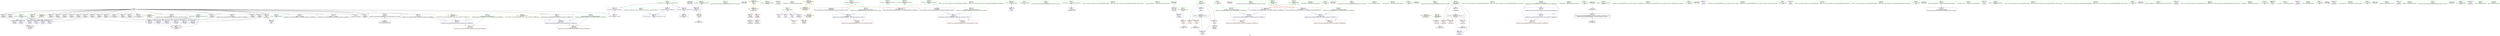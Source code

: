 digraph "SVFG" {
	label="SVFG";

	Node0x562c10eef290 [shape=record,color=grey,label="{NodeID: 0\nNullPtr}"];
	Node0x562c10eef290 -> Node0x562c10f0a560[style=solid];
	Node0x562c10eef290 -> Node0x562c10f0a660[style=solid];
	Node0x562c10eef290 -> Node0x562c10f0a730[style=solid];
	Node0x562c10eef290 -> Node0x562c10f0a800[style=solid];
	Node0x562c10eef290 -> Node0x562c10f0a8d0[style=solid];
	Node0x562c10eef290 -> Node0x562c10f0a9a0[style=solid];
	Node0x562c10eef290 -> Node0x562c10f0aa70[style=solid];
	Node0x562c10eef290 -> Node0x562c10f0ab40[style=solid];
	Node0x562c10eef290 -> Node0x562c10f0ac10[style=solid];
	Node0x562c10eef290 -> Node0x562c10f0ace0[style=solid];
	Node0x562c10eef290 -> Node0x562c10f0adb0[style=solid];
	Node0x562c10eef290 -> Node0x562c10f0ae80[style=solid];
	Node0x562c10eef290 -> Node0x562c10f0af50[style=solid];
	Node0x562c10eef290 -> Node0x562c10f0b020[style=solid];
	Node0x562c10eef290 -> Node0x562c10f0b0f0[style=solid];
	Node0x562c10eef290 -> Node0x562c10f0b1c0[style=solid];
	Node0x562c10eef290 -> Node0x562c10f0b290[style=solid];
	Node0x562c10eef290 -> Node0x562c10f0b360[style=solid];
	Node0x562c10eef290 -> Node0x562c10f0b430[style=solid];
	Node0x562c10eef290 -> Node0x562c10f0b500[style=solid];
	Node0x562c10eef290 -> Node0x562c10f08390[style=solid];
	Node0x562c10eef290 -> Node0x562c10f08460[style=solid];
	Node0x562c10eef290 -> Node0x562c10f08530[style=solid];
	Node0x562c10eef290 -> Node0x562c10f08600[style=solid];
	Node0x562c10eef290 -> Node0x562c10f086d0[style=solid];
	Node0x562c10eef290 -> Node0x562c10f087a0[style=solid];
	Node0x562c10eef290 -> Node0x562c10f08870[style=solid];
	Node0x562c10eef290 -> Node0x562c10f08940[style=solid];
	Node0x562c10eef290 -> Node0x562c10f08a10[style=solid];
	Node0x562c10eef290 -> Node0x562c10f0f540[style=solid];
	Node0x562c10f10b60 [shape=record,color=blue,label="{NodeID: 180\n368\<--364\nargc.addr\<--argc\nmain\n}"];
	Node0x562c10f10b60 -> Node0x562c10f0f270[style=dashed];
	Node0x562c10f08460 [shape=record,color=black,label="{NodeID: 97\n261\<--3\n\<--dummyVal\n_ZStgtIcSt11char_traitsIcESaIcEEbRKNSt7__cxx1112basic_stringIT_T0_T1_EESA_\n}"];
	Node0x562c10f05c20 [shape=record,color=green,label="{NodeID: 14\n101\<--1\n\<--dummyObj\nCan only get source location for instruction, argument, global var or function.}"];
	Node0x562c10f33e20 [shape=record,color=black,label="{NodeID: 360\n394 = PHI()\n}"];
	Node0x562c10f07fa0 [shape=record,color=black,label="{NodeID: 111\n338\<--335\ncall1\<--\n_Z9multitestv\n}"];
	Node0x562c10f069f0 [shape=record,color=green,label="{NodeID: 28\n64\<--65\nref.tmp\<--ref.tmp_field_insensitive\n_Z5solvev\n}"];
	Node0x562c10f0dd90 [shape=record,color=purple,label="{NodeID: 125\n348\<--30\n\<--.str.8\n_Z9multitestv\n}"];
	Node0x562c10f07580 [shape=record,color=green,label="{NodeID: 42\n98\<--99\n_ZNSaIcEC1Ev\<--_ZNSaIcEC1Ev_field_insensitive\n}"];
	Node0x562c10f24ca0 [shape=record,color=yellow,style=double,label="{NodeID: 305\n10V_1 = ENCHI(MR_10V_0)\npts\{110000 \}\nFun[_Z9multitestv]|{<s0>47}}"];
	Node0x562c10f24ca0:s0 -> Node0x562c10f25940[style=dashed,color=red];
	Node0x562c10f0e980 [shape=record,color=red,label="{NodeID: 139\n254\<--248\n\<--__lhs.addr\n_ZStgtIcSt11char_traitsIcESaIcEEbRKNSt7__cxx1112basic_stringIT_T0_T1_EESA_\n}"];
	Node0x562c10f09340 [shape=record,color=green,label="{NodeID: 56\n257\<--258\n_ZNKSt7__cxx1112basic_stringIcSt11char_traitsIcESaIcEE7compareERKS4_\<--_ZNKSt7__cxx1112basic_stringIcSt11char_traitsIcESaIcEE7compareERKS4__field_insensitive\n}"];
	Node0x562c10f0f540 [shape=record,color=blue, style = dotted,label="{NodeID: 153\n410\<--3\nllvm.global_ctors_2\<--dummyVal\nGlob }"];
	Node0x562c10f09ff0 [shape=record,color=green,label="{NodeID: 70\n366\<--367\nretval\<--retval_field_insensitive\nmain\n}"];
	Node0x562c10f09ff0 -> Node0x562c10f10a90[style=solid];
	Node0x562c10f100d0 [shape=record,color=blue,label="{NodeID: 167\n66\<--209\nexn.slot\<--\n_Z5solvev\n}"];
	Node0x562c10f100d0 -> Node0x562c10f0e300[style=dashed];
	Node0x562c10f0ac10 [shape=record,color=black,label="{NodeID: 84\n166\<--3\n\<--dummyVal\n_Z5solvev\n}"];
	Node0x562c10f0ac10 -> Node0x562c10f0fb20[style=solid];
	Node0x562c10f051f0 [shape=record,color=green,label="{NodeID: 1\n7\<--1\n__dso_handle\<--dummyObj\nGlob }"];
	Node0x562c10f10c30 [shape=record,color=blue,label="{NodeID: 181\n370\<--365\n.addr\<--\nmain\n}"];
	Node0x562c10f08530 [shape=record,color=black,label="{NodeID: 98\n262\<--3\n\<--dummyVal\n_ZStgtIcSt11char_traitsIcESaIcEEbRKNSt7__cxx1112basic_stringIT_T0_T1_EESA_\n|{<s0>38}}"];
	Node0x562c10f08530:s0 -> Node0x562c10f34bc0[style=solid,color=red];
	Node0x562c10f05d20 [shape=record,color=green,label="{NodeID: 15\n120\<--1\n\<--dummyObj\nCan only get source location for instruction, argument, global var or function.}"];
	Node0x562c10f33f20 [shape=record,color=black,label="{NodeID: 361\n268 = PHI(82, 84, 86, 88, )\n0th arg _ZStplIcSt11char_traitsIcESaIcEENSt7__cxx1112basic_stringIT_T0_T1_EERKS8_SA_ }"];
	Node0x562c10f08070 [shape=record,color=purple,label="{NodeID: 112\n43\<--4\n\<--_ZStL8__ioinit\n__cxx_global_var_init\n}"];
	Node0x562c10f06ac0 [shape=record,color=green,label="{NodeID: 29\n66\<--67\nexn.slot\<--exn.slot_field_insensitive\n_Z5solvev\n}"];
	Node0x562c10f06ac0 -> Node0x562c10f0e300[style=solid];
	Node0x562c10f06ac0 -> Node0x562c10f0f7e0[style=solid];
	Node0x562c10f06ac0 -> Node0x562c10f0f980[style=solid];
	Node0x562c10f06ac0 -> Node0x562c10f0fb20[style=solid];
	Node0x562c10f06ac0 -> Node0x562c10f0fcc0[style=solid];
	Node0x562c10f06ac0 -> Node0x562c10f0fe60[style=solid];
	Node0x562c10f06ac0 -> Node0x562c10f100d0[style=solid];
	Node0x562c10f0de60 [shape=record,color=purple,label="{NodeID: 126\n408\<--32\nllvm.global_ctors_0\<--llvm.global_ctors\nGlob }"];
	Node0x562c10f0de60 -> Node0x562c10f0f340[style=solid];
	Node0x562c10f07680 [shape=record,color=green,label="{NodeID: 43\n102\<--103\n_ZNSt7__cxx1112basic_stringIcSt11char_traitsIcESaIcEEC1EmcRKS3_\<--_ZNSt7__cxx1112basic_stringIcSt11char_traitsIcESaIcEEC1EmcRKS3__field_insensitive\n}"];
	Node0x562c10f24d80 [shape=record,color=yellow,style=double,label="{NodeID: 306\n2V_1 = ENCHI(MR_2V_0)\npts\{67 \}\nFun[_Z5solvev]}"];
	Node0x562c10f24d80 -> Node0x562c10f0f7e0[style=dashed];
	Node0x562c10f24d80 -> Node0x562c10f0f980[style=dashed];
	Node0x562c10f24d80 -> Node0x562c10f0fb20[style=dashed];
	Node0x562c10f24d80 -> Node0x562c10f0fcc0[style=dashed];
	Node0x562c10f24d80 -> Node0x562c10f0fe60[style=dashed];
	Node0x562c10f24d80 -> Node0x562c10f100d0[style=dashed];
	Node0x562c10f0ea50 [shape=record,color=red,label="{NodeID: 140\n255\<--250\n\<--__rhs.addr\n_ZStgtIcSt11char_traitsIcESaIcEEbRKNSt7__cxx1112basic_stringIT_T0_T1_EESA_\n}"];
	Node0x562c10f09440 [shape=record,color=green,label="{NodeID: 57\n264\<--265\n__clang_call_terminate\<--__clang_call_terminate_field_insensitive\n}"];
	Node0x562c10f26260 [shape=record,color=yellow,style=double,label="{NodeID: 320\n10V_1 = ENCHI(MR_10V_0)\npts\{110000 \}\nFun[main]|{<s0>48|<s1>49}}"];
	Node0x562c10f26260:s0 -> Node0x562c10f24ca0[style=dashed,color=red];
	Node0x562c10f26260:s1 -> Node0x562c10f25940[style=dashed,color=red];
	Node0x562c10f0f640 [shape=record,color=blue,label="{NodeID: 154\n70\<--111\nlen\<--conv\n_Z5solvev\n}"];
	Node0x562c10f0f640 -> Node0x562c10f0e4a0[style=dashed];
	Node0x562c10f0a0c0 [shape=record,color=green,label="{NodeID: 71\n368\<--369\nargc.addr\<--argc.addr_field_insensitive\nmain\n}"];
	Node0x562c10f0a0c0 -> Node0x562c10f0f270[style=solid];
	Node0x562c10f0a0c0 -> Node0x562c10f10b60[style=solid];
	Node0x562c10f101a0 [shape=record,color=blue,label="{NodeID: 168\n68\<--211\nehselector.slot\<--\n_Z5solvev\n}"];
	Node0x562c10f101a0 -> Node0x562c10f0e3d0[style=dashed];
	Node0x562c10f0ace0 [shape=record,color=black,label="{NodeID: 85\n168\<--3\n\<--dummyVal\n_Z5solvev\n}"];
	Node0x562c10f0ace0 -> Node0x562c10f0fbf0[style=solid];
	Node0x562c10f04c10 [shape=record,color=green,label="{NodeID: 2\n12\<--1\n.str\<--dummyObj\nGlob }"];
	Node0x562c10f313d0 [shape=record,color=black,label="{NodeID: 348\n92 = PHI()\n}"];
	Node0x562c10f08600 [shape=record,color=black,label="{NodeID: 99\n297\<--3\n\<--dummyVal\n_ZStplIcSt11char_traitsIcESaIcEENSt7__cxx1112basic_stringIT_T0_T1_EERKS8_SA_\n}"];
	Node0x562c10f05e20 [shape=record,color=green,label="{NodeID: 16\n193\<--1\n\<--dummyObj\nCan only get source location for instruction, argument, global var or function.}"];
	Node0x562c10f34530 [shape=record,color=black,label="{NodeID: 362\n269 = PHI(72, 78, 72, 78, )\n1st arg _ZStplIcSt11char_traitsIcESaIcEENSt7__cxx1112basic_stringIT_T0_T1_EERKS8_SA_ }"];
	Node0x562c10f34530 -> Node0x562c10f10410[style=solid];
	Node0x562c10f08140 [shape=record,color=purple,label="{NodeID: 113\n91\<--8\n\<--str\n_Z5solvev\n}"];
	Node0x562c10f06b90 [shape=record,color=green,label="{NodeID: 30\n68\<--69\nehselector.slot\<--ehselector.slot_field_insensitive\n_Z5solvev\n}"];
	Node0x562c10f06b90 -> Node0x562c10f0e3d0[style=solid];
	Node0x562c10f06b90 -> Node0x562c10f0f8b0[style=solid];
	Node0x562c10f06b90 -> Node0x562c10f0fa50[style=solid];
	Node0x562c10f06b90 -> Node0x562c10f0fbf0[style=solid];
	Node0x562c10f06b90 -> Node0x562c10f0fd90[style=solid];
	Node0x562c10f06b90 -> Node0x562c10f0ff30[style=solid];
	Node0x562c10f06b90 -> Node0x562c10f101a0[style=solid];
	Node0x562c10f0df60 [shape=record,color=purple,label="{NodeID: 127\n409\<--32\nllvm.global_ctors_1\<--llvm.global_ctors\nGlob }"];
	Node0x562c10f0df60 -> Node0x562c10f0f440[style=solid];
	Node0x562c10f07780 [shape=record,color=green,label="{NodeID: 44\n105\<--106\n_ZNSaIcED1Ev\<--_ZNSaIcED1Ev_field_insensitive\n}"];
	Node0x562c10f24e90 [shape=record,color=yellow,style=double,label="{NodeID: 307\n4V_1 = ENCHI(MR_4V_0)\npts\{69 \}\nFun[_Z5solvev]}"];
	Node0x562c10f24e90 -> Node0x562c10f0f8b0[style=dashed];
	Node0x562c10f24e90 -> Node0x562c10f0fa50[style=dashed];
	Node0x562c10f24e90 -> Node0x562c10f0fbf0[style=dashed];
	Node0x562c10f24e90 -> Node0x562c10f0fd90[style=dashed];
	Node0x562c10f24e90 -> Node0x562c10f0ff30[style=dashed];
	Node0x562c10f24e90 -> Node0x562c10f101a0[style=dashed];
	Node0x562c10f0eb20 [shape=record,color=red,label="{NodeID: 141\n285\<--271\n\<--__lhs.addr\n_ZStplIcSt11char_traitsIcESaIcEENSt7__cxx1112basic_stringIT_T0_T1_EERKS8_SA_\n}"];
	Node0x562c10f09540 [shape=record,color=green,label="{NodeID: 58\n271\<--272\n__lhs.addr\<--__lhs.addr_field_insensitive\n_ZStplIcSt11char_traitsIcESaIcEENSt7__cxx1112basic_stringIT_T0_T1_EERKS8_SA_\n}"];
	Node0x562c10f09540 -> Node0x562c10f0eb20[style=solid];
	Node0x562c10f09540 -> Node0x562c10f10410[style=solid];
	Node0x562c10f0f710 [shape=record,color=blue,label="{NodeID: 155\n76\<--120\ni\<--\n_Z5solvev\n}"];
	Node0x562c10f0f710 -> Node0x562c10f230c0[style=dashed];
	Node0x562c10f0a190 [shape=record,color=green,label="{NodeID: 72\n370\<--371\n.addr\<--.addr_field_insensitive\nmain\n}"];
	Node0x562c10f0a190 -> Node0x562c10f10c30[style=solid];
	Node0x562c10f10270 [shape=record,color=blue,label="{NodeID: 169\n248\<--246\n__lhs.addr\<--__lhs\n_ZStgtIcSt11char_traitsIcESaIcEEbRKNSt7__cxx1112basic_stringIT_T0_T1_EESA_\n}"];
	Node0x562c10f10270 -> Node0x562c10f0e980[style=dashed];
	Node0x562c10f0adb0 [shape=record,color=black,label="{NodeID: 86\n172\<--3\n\<--dummyVal\n_Z5solvev\n}"];
	Node0x562c10f04ca0 [shape=record,color=green,label="{NodeID: 3\n14\<--1\n.str.1\<--dummyObj\nGlob }"];
	Node0x562c10f314a0 [shape=record,color=black,label="{NodeID: 349\n202 = PHI()\n}"];
	Node0x562c10f086d0 [shape=record,color=black,label="{NodeID: 100\n298\<--3\n\<--dummyVal\n_ZStplIcSt11char_traitsIcESaIcEENSt7__cxx1112basic_stringIT_T0_T1_EERKS8_SA_\n}"];
	Node0x562c10f086d0 -> Node0x562c10f10750[style=solid];
	Node0x562c10f05f20 [shape=record,color=green,label="{NodeID: 17\n284\<--1\n\<--dummyObj\nCan only get source location for instruction, argument, global var or function.}"];
	Node0x562c10f34700 [shape=record,color=black,label="{NodeID: 363\n270 = PHI(78, 72, 78, 72, )\n2nd arg _ZStplIcSt11char_traitsIcESaIcEENSt7__cxx1112basic_stringIT_T0_T1_EERKS8_SA_ }"];
	Node0x562c10f34700 -> Node0x562c10f104e0[style=solid];
	Node0x562c10f08210 [shape=record,color=purple,label="{NodeID: 114\n95\<--8\n\<--str\n_Z5solvev\n}"];
	Node0x562c10f08210 -> Node0x562c10f0e7e0[style=solid];
	Node0x562c10f06c60 [shape=record,color=green,label="{NodeID: 31\n70\<--71\nlen\<--len_field_insensitive\n_Z5solvev\n}"];
	Node0x562c10f06c60 -> Node0x562c10f0e4a0[style=solid];
	Node0x562c10f06c60 -> Node0x562c10f0f640[style=solid];
	Node0x562c10f0e060 [shape=record,color=purple,label="{NodeID: 128\n410\<--32\nllvm.global_ctors_2\<--llvm.global_ctors\nGlob }"];
	Node0x562c10f0e060 -> Node0x562c10f0f540[style=solid];
	Node0x562c10f07880 [shape=record,color=green,label="{NodeID: 45\n109\<--110\nstrlen\<--strlen_field_insensitive\n}"];
	Node0x562c10f0ebf0 [shape=record,color=red,label="{NodeID: 142\n289\<--273\n\<--__rhs.addr\n_ZStplIcSt11char_traitsIcESaIcEENSt7__cxx1112basic_stringIT_T0_T1_EERKS8_SA_\n}"];
	Node0x562c10f09610 [shape=record,color=green,label="{NodeID: 59\n273\<--274\n__rhs.addr\<--__rhs.addr_field_insensitive\n_ZStplIcSt11char_traitsIcESaIcEENSt7__cxx1112basic_stringIT_T0_T1_EERKS8_SA_\n}"];
	Node0x562c10f09610 -> Node0x562c10f0ebf0[style=solid];
	Node0x562c10f09610 -> Node0x562c10f104e0[style=solid];
	Node0x562c10f0f7e0 [shape=record,color=blue,label="{NodeID: 156\n66\<--152\nexn.slot\<--\n_Z5solvev\n}"];
	Node0x562c10f0f7e0 -> Node0x562c10f0e300[style=dashed];
	Node0x562c10f0a260 [shape=record,color=green,label="{NodeID: 73\n395\<--396\n__cxa_begin_catch\<--__cxa_begin_catch_field_insensitive\n}"];
	Node0x562c10f10340 [shape=record,color=blue,label="{NodeID: 170\n250\<--247\n__rhs.addr\<--__rhs\n_ZStgtIcSt11char_traitsIcESaIcEEbRKNSt7__cxx1112basic_stringIT_T0_T1_EESA_\n}"];
	Node0x562c10f10340 -> Node0x562c10f0ea50[style=dashed];
	Node0x562c10f0ae80 [shape=record,color=black,label="{NodeID: 87\n173\<--3\n\<--dummyVal\n_Z5solvev\n}"];
	Node0x562c10f0ae80 -> Node0x562c10f0fcc0[style=solid];
	Node0x562c10f04d30 [shape=record,color=green,label="{NodeID: 4\n16\<--1\n.str.2\<--dummyObj\nGlob }"];
	Node0x562c10f33420 [shape=record,color=black,label="{NodeID: 350\n44 = PHI()\n}"];
	Node0x562c10f087a0 [shape=record,color=black,label="{NodeID: 101\n300\<--3\n\<--dummyVal\n_ZStplIcSt11char_traitsIcESaIcEENSt7__cxx1112basic_stringIT_T0_T1_EERKS8_SA_\n}"];
	Node0x562c10f087a0 -> Node0x562c10f10820[style=solid];
	Node0x562c10f06020 [shape=record,color=green,label="{NodeID: 18\n294\<--1\n\<--dummyObj\nCan only get source location for instruction, argument, global var or function.}"];
	Node0x562c10f348d0 [shape=record,color=black,label="{NodeID: 364\n364 = PHI()\n0th arg main }"];
	Node0x562c10f348d0 -> Node0x562c10f10b60[style=solid];
	Node0x562c10f0d5f0 [shape=record,color=purple,label="{NodeID: 115\n107\<--8\n\<--str\n_Z5solvev\n}"];
	Node0x562c10f06d30 [shape=record,color=green,label="{NodeID: 32\n72\<--73\nans\<--ans_field_insensitive\n_Z5solvev\n|{<s0>14|<s1>15|<s2>19|<s3>26}}"];
	Node0x562c10f06d30:s0 -> Node0x562c10f34530[style=solid,color=red];
	Node0x562c10f06d30:s1 -> Node0x562c10f34700[style=solid,color=red];
	Node0x562c10f06d30:s2 -> Node0x562c10f34530[style=solid,color=red];
	Node0x562c10f06d30:s3 -> Node0x562c10f34700[style=solid,color=red];
	Node0x562c10f21cc0 [shape=record,color=black,label="{NodeID: 295\nMR_30V_3 = PHI(MR_30V_4, MR_30V_2, )\npts\{328 \}\n}"];
	Node0x562c10f21cc0 -> Node0x562c10f0f000[style=dashed];
	Node0x562c10f21cc0 -> Node0x562c10f0f0d0[style=dashed];
	Node0x562c10f21cc0 -> Node0x562c10f0f1a0[style=dashed];
	Node0x562c10f21cc0 -> Node0x562c10f109c0[style=dashed];
	Node0x562c10f0e160 [shape=record,color=red,label="{NodeID: 129\n329\<--22\n\<--stdin\n_Z9multitestv\n}"];
	Node0x562c10f0e160 -> Node0x562c10f07ed0[style=solid];
	Node0x562c10f07980 [shape=record,color=green,label="{NodeID: 46\n116\<--117\n_ZNSt7__cxx1112basic_stringIcSt11char_traitsIcESaIcEEC1EPKcRKS3_\<--_ZNSt7__cxx1112basic_stringIcSt11char_traitsIcESaIcEEC1EPKcRKS3__field_insensitive\n}"];
	Node0x562c10f0ecc0 [shape=record,color=red,label="{NodeID: 143\n295\<--275\nnrvo.val\<--nrvo\n_ZStplIcSt11char_traitsIcESaIcEENSt7__cxx1112basic_stringIT_T0_T1_EERKS8_SA_\n}"];
	Node0x562c10f096e0 [shape=record,color=green,label="{NodeID: 60\n275\<--276\nnrvo\<--nrvo_field_insensitive\n_ZStplIcSt11char_traitsIcESaIcEENSt7__cxx1112basic_stringIT_T0_T1_EERKS8_SA_\n}"];
	Node0x562c10f096e0 -> Node0x562c10f0ecc0[style=solid];
	Node0x562c10f096e0 -> Node0x562c10f105b0[style=solid];
	Node0x562c10f096e0 -> Node0x562c10f10680[style=solid];
	Node0x562c10f0f8b0 [shape=record,color=blue,label="{NodeID: 157\n68\<--154\nehselector.slot\<--\n_Z5solvev\n}"];
	Node0x562c10f0f8b0 -> Node0x562c10f0e3d0[style=dashed];
	Node0x562c10f0a360 [shape=record,color=green,label="{NodeID: 74\n398\<--399\n_ZSt9terminatev\<--_ZSt9terminatev_field_insensitive\n}"];
	Node0x562c10f10410 [shape=record,color=blue,label="{NodeID: 171\n271\<--269\n__lhs.addr\<--__lhs\n_ZStplIcSt11char_traitsIcESaIcEENSt7__cxx1112basic_stringIT_T0_T1_EERKS8_SA_\n}"];
	Node0x562c10f10410 -> Node0x562c10f0eb20[style=dashed];
	Node0x562c10f0af50 [shape=record,color=black,label="{NodeID: 88\n175\<--3\n\<--dummyVal\n_Z5solvev\n}"];
	Node0x562c10f0af50 -> Node0x562c10f0fd90[style=solid];
	Node0x562c10f04dc0 [shape=record,color=green,label="{NodeID: 5\n18\<--1\n.str.3\<--dummyObj\nGlob }"];
	Node0x562c10f33520 [shape=record,color=black,label="{NodeID: 351\n137 = PHI(245, )\n}"];
	Node0x562c10f08870 [shape=record,color=black,label="{NodeID: 102\n309\<--3\nlpad.val\<--dummyVal\n_ZStplIcSt11char_traitsIcESaIcEENSt7__cxx1112basic_stringIT_T0_T1_EERKS8_SA_\n}"];
	Node0x562c10f06120 [shape=record,color=green,label="{NodeID: 19\n4\<--6\n_ZStL8__ioinit\<--_ZStL8__ioinit_field_insensitive\nGlob }"];
	Node0x562c10f06120 -> Node0x562c10f08070[style=solid];
	Node0x562c10f349a0 [shape=record,color=black,label="{NodeID: 365\n246 = PHI(82, )\n0th arg _ZStgtIcSt11char_traitsIcESaIcEEbRKNSt7__cxx1112basic_stringIT_T0_T1_EESA_ }"];
	Node0x562c10f349a0 -> Node0x562c10f10270[style=solid];
	Node0x562c10f0d680 [shape=record,color=purple,label="{NodeID: 116\n128\<--8\narrayidx\<--str\n_Z5solvev\n}"];
	Node0x562c10f0d680 -> Node0x562c10f0e8b0[style=solid];
	Node0x562c10f06e00 [shape=record,color=green,label="{NodeID: 33\n74\<--75\nref.tmp2\<--ref.tmp2_field_insensitive\n_Z5solvev\n}"];
	Node0x562c10f0e230 [shape=record,color=red,label="{NodeID: 130\n335\<--27\n\<--stdout\n_Z9multitestv\n}"];
	Node0x562c10f0e230 -> Node0x562c10f07fa0[style=solid];
	Node0x562c10f07a80 [shape=record,color=green,label="{NodeID: 47\n134\<--135\n_ZStplIcSt11char_traitsIcESaIcEENSt7__cxx1112basic_stringIT_T0_T1_EERKS8_SA_\<--_ZStplIcSt11char_traitsIcESaIcEENSt7__cxx1112basic_stringIT_T0_T1_EERKS8_SA__field_insensitive\n}"];
	Node0x562c10f25940 [shape=record,color=yellow,style=double,label="{NodeID: 310\n10V_1 = ENCHI(MR_10V_0)\npts\{110000 \}\nFun[_Z5solvev]}"];
	Node0x562c10f25940 -> Node0x562c10f0e7e0[style=dashed];
	Node0x562c10f25940 -> Node0x562c10f0e8b0[style=dashed];
	Node0x562c10f0ed90 [shape=record,color=red,label="{NodeID: 144\n307\<--277\nexn\<--exn.slot\n_ZStplIcSt11char_traitsIcESaIcEENSt7__cxx1112basic_stringIT_T0_T1_EERKS8_SA_\n}"];
	Node0x562c10f097b0 [shape=record,color=green,label="{NodeID: 61\n277\<--278\nexn.slot\<--exn.slot_field_insensitive\n_ZStplIcSt11char_traitsIcESaIcEENSt7__cxx1112basic_stringIT_T0_T1_EERKS8_SA_\n}"];
	Node0x562c10f097b0 -> Node0x562c10f0ed90[style=solid];
	Node0x562c10f097b0 -> Node0x562c10f10750[style=solid];
	Node0x562c10f0f980 [shape=record,color=blue,label="{NodeID: 158\n66\<--159\nexn.slot\<--\n_Z5solvev\n}"];
	Node0x562c10f0f980 -> Node0x562c10f0e300[style=dashed];
	Node0x562c10f0a460 [shape=record,color=green,label="{NodeID: 75\n34\<--404\n_GLOBAL__sub_I_Merkurev_0_0.cpp\<--_GLOBAL__sub_I_Merkurev_0_0.cpp_field_insensitive\n}"];
	Node0x562c10f0a460 -> Node0x562c10f0f440[style=solid];
	Node0x562c10f104e0 [shape=record,color=blue,label="{NodeID: 172\n273\<--270\n__rhs.addr\<--__rhs\n_ZStplIcSt11char_traitsIcESaIcEENSt7__cxx1112basic_stringIT_T0_T1_EERKS8_SA_\n}"];
	Node0x562c10f104e0 -> Node0x562c10f0ebf0[style=dashed];
	Node0x562c10f0b020 [shape=record,color=black,label="{NodeID: 89\n178\<--3\n\<--dummyVal\n_Z5solvev\n}"];
	Node0x562c10f05700 [shape=record,color=green,label="{NodeID: 6\n20\<--1\n.str.4\<--dummyObj\nGlob }"];
	Node0x562c10f33680 [shape=record,color=black,label="{NodeID: 352\n146 = PHI()\n}"];
	Node0x562c10f08940 [shape=record,color=black,label="{NodeID: 103\n310\<--3\nlpad.val1\<--dummyVal\n_ZStplIcSt11char_traitsIcESaIcEENSt7__cxx1112basic_stringIT_T0_T1_EERKS8_SA_\n}"];
	Node0x562c10f06220 [shape=record,color=green,label="{NodeID: 20\n8\<--11\nstr\<--str_field_insensitive\nGlob }"];
	Node0x562c10f06220 -> Node0x562c10f08140[style=solid];
	Node0x562c10f06220 -> Node0x562c10f08210[style=solid];
	Node0x562c10f06220 -> Node0x562c10f0d5f0[style=solid];
	Node0x562c10f06220 -> Node0x562c10f0d680[style=solid];
	Node0x562c10f34ab0 [shape=record,color=black,label="{NodeID: 366\n247 = PHI(84, )\n1st arg _ZStgtIcSt11char_traitsIcESaIcEEbRKNSt7__cxx1112basic_stringIT_T0_T1_EESA_ }"];
	Node0x562c10f34ab0 -> Node0x562c10f10340[style=solid];
	Node0x562c10f172a0 [shape=record,color=grey,label="{NodeID: 283\n353 = Binary(352, 193, )\n}"];
	Node0x562c10f172a0 -> Node0x562c10f109c0[style=solid];
	Node0x562c10f0d710 [shape=record,color=purple,label="{NodeID: 117\n90\<--12\n\<--.str\n_Z5solvev\n}"];
	Node0x562c10f06ed0 [shape=record,color=green,label="{NodeID: 34\n76\<--77\ni\<--i_field_insensitive\n_Z5solvev\n}"];
	Node0x562c10f06ed0 -> Node0x562c10f0e570[style=solid];
	Node0x562c10f06ed0 -> Node0x562c10f0e640[style=solid];
	Node0x562c10f06ed0 -> Node0x562c10f0e710[style=solid];
	Node0x562c10f06ed0 -> Node0x562c10f0f710[style=solid];
	Node0x562c10f06ed0 -> Node0x562c10f10000[style=solid];
	Node0x562c10f0e300 [shape=record,color=red,label="{NodeID: 131\n218\<--66\nexn\<--exn.slot\n_Z5solvev\n}"];
	Node0x562c10f08ba0 [shape=record,color=green,label="{NodeID: 48\n138\<--139\n_ZStgtIcSt11char_traitsIcESaIcEEbRKNSt7__cxx1112basic_stringIT_T0_T1_EESA_\<--_ZStgtIcSt11char_traitsIcESaIcEEbRKNSt7__cxx1112basic_stringIT_T0_T1_EESA__field_insensitive\n}"];
	Node0x562c10f0ee60 [shape=record,color=red,label="{NodeID: 145\n308\<--279\nsel\<--ehselector.slot\n_ZStplIcSt11char_traitsIcESaIcEENSt7__cxx1112basic_stringIT_T0_T1_EERKS8_SA_\n}"];
	Node0x562c10f09880 [shape=record,color=green,label="{NodeID: 62\n279\<--280\nehselector.slot\<--ehselector.slot_field_insensitive\n_ZStplIcSt11char_traitsIcESaIcEENSt7__cxx1112basic_stringIT_T0_T1_EERKS8_SA_\n}"];
	Node0x562c10f09880 -> Node0x562c10f0ee60[style=solid];
	Node0x562c10f09880 -> Node0x562c10f10820[style=solid];
	Node0x562c10f0fa50 [shape=record,color=blue,label="{NodeID: 159\n68\<--161\nehselector.slot\<--\n_Z5solvev\n}"];
	Node0x562c10f0fa50 -> Node0x562c10f0e3d0[style=dashed];
	Node0x562c10f0a560 [shape=record,color=black,label="{NodeID: 76\n2\<--3\ndummyVal\<--dummyVal\n}"];
	Node0x562c10f105b0 [shape=record,color=blue,label="{NodeID: 173\n275\<--284\nnrvo\<--\n_ZStplIcSt11char_traitsIcESaIcEENSt7__cxx1112basic_stringIT_T0_T1_EERKS8_SA_\n}"];
	Node0x562c10f105b0 -> Node0x562c10f10680[style=dashed];
	Node0x562c10f0b0f0 [shape=record,color=black,label="{NodeID: 90\n179\<--3\n\<--dummyVal\n_Z5solvev\n}"];
	Node0x562c10f0b0f0 -> Node0x562c10f0fe60[style=solid];
	Node0x562c10f05790 [shape=record,color=green,label="{NodeID: 7\n22\<--1\nstdin\<--dummyObj\nGlob }"];
	Node0x562c10f33750 [shape=record,color=black,label="{NodeID: 353\n108 = PHI()\n}"];
	Node0x562c10f33750 -> Node0x562c10f07b90[style=solid];
	Node0x562c10f08a10 [shape=record,color=black,label="{NodeID: 104\n365\<--3\n\<--dummyVal\nmain\n1st arg main }"];
	Node0x562c10f08a10 -> Node0x562c10f10c30[style=solid];
	Node0x562c10f06320 [shape=record,color=green,label="{NodeID: 21\n32\<--36\nllvm.global_ctors\<--llvm.global_ctors_field_insensitive\nGlob }"];
	Node0x562c10f06320 -> Node0x562c10f0de60[style=solid];
	Node0x562c10f06320 -> Node0x562c10f0df60[style=solid];
	Node0x562c10f06320 -> Node0x562c10f0e060[style=solid];
	Node0x562c10f34bc0 [shape=record,color=black,label="{NodeID: 367\n393 = PHI(262, )\n0th arg __clang_call_terminate }"];
	Node0x562c10f17420 [shape=record,color=grey,label="{NodeID: 284\n192 = Binary(191, 193, )\n}"];
	Node0x562c10f17420 -> Node0x562c10f10000[style=solid];
	Node0x562c10f0d7e0 [shape=record,color=purple,label="{NodeID: 118\n114\<--14\n\<--.str.1\n_Z5solvev\n}"];
	Node0x562c10f06fa0 [shape=record,color=green,label="{NodeID: 35\n78\<--79\nx\<--x_field_insensitive\n_Z5solvev\n|{<s0>14|<s1>15|<s2>19|<s3>26}}"];
	Node0x562c10f06fa0:s0 -> Node0x562c10f34700[style=solid,color=red];
	Node0x562c10f06fa0:s1 -> Node0x562c10f34530[style=solid,color=red];
	Node0x562c10f06fa0:s2 -> Node0x562c10f34700[style=solid,color=red];
	Node0x562c10f06fa0:s3 -> Node0x562c10f34530[style=solid,color=red];
	Node0x562c10f0e3d0 [shape=record,color=red,label="{NodeID: 132\n219\<--68\nsel\<--ehselector.slot\n_Z5solvev\n}"];
	Node0x562c10f08ca0 [shape=record,color=green,label="{NodeID: 49\n141\<--142\n_ZNSt7__cxx1112basic_stringIcSt11char_traitsIcESaIcEED1Ev\<--_ZNSt7__cxx1112basic_stringIcSt11char_traitsIcESaIcEED1Ev_field_insensitive\n}"];
	Node0x562c10f0ef30 [shape=record,color=red,label="{NodeID: 146\n344\<--325\n\<--n\n_Z9multitestv\n}"];
	Node0x562c10f0ef30 -> Node0x562c10f17720[style=solid];
	Node0x562c10f09950 [shape=record,color=green,label="{NodeID: 63\n287\<--288\n_ZNSt7__cxx1112basic_stringIcSt11char_traitsIcESaIcEEC1ERKS4_\<--_ZNSt7__cxx1112basic_stringIcSt11char_traitsIcESaIcEEC1ERKS4__field_insensitive\n}"];
	Node0x562c10f0fb20 [shape=record,color=blue,label="{NodeID: 160\n66\<--166\nexn.slot\<--\n_Z5solvev\n}"];
	Node0x562c10f0fb20 -> Node0x562c10f0e300[style=dashed];
	Node0x562c10f0a660 [shape=record,color=black,label="{NodeID: 77\n151\<--3\n\<--dummyVal\n_Z5solvev\n}"];
	Node0x562c10f10680 [shape=record,color=blue,label="{NodeID: 174\n275\<--294\nnrvo\<--\n_ZStplIcSt11char_traitsIcESaIcEENSt7__cxx1112basic_stringIT_T0_T1_EERKS8_SA_\n}"];
	Node0x562c10f10680 -> Node0x562c10f0ecc0[style=dashed];
	Node0x562c10f0b1c0 [shape=record,color=black,label="{NodeID: 91\n181\<--3\n\<--dummyVal\n_Z5solvev\n}"];
	Node0x562c10f0b1c0 -> Node0x562c10f0ff30[style=solid];
	Node0x562c10f05820 [shape=record,color=green,label="{NodeID: 8\n23\<--1\n.str.5\<--dummyObj\nGlob }"];
	Node0x562c10f33880 [shape=record,color=black,label="{NodeID: 354\n186 = PHI()\n}"];
	Node0x562c10f08ae0 [shape=record,color=black,label="{NodeID: 105\n45\<--46\n\<--_ZNSt8ios_base4InitD1Ev\nCan only get source location for instruction, argument, global var or function.}"];
	Node0x562c10f06420 [shape=record,color=green,label="{NodeID: 22\n37\<--38\n__cxx_global_var_init\<--__cxx_global_var_init_field_insensitive\n}"];
	Node0x562c10f175a0 [shape=record,color=grey,label="{NodeID: 285\n376 = cmp(375, 193, )\n}"];
	Node0x562c10f0d8b0 [shape=record,color=purple,label="{NodeID: 119\n201\<--16\n\<--.str.2\n_Z5solvev\n}"];
	Node0x562c10f07070 [shape=record,color=green,label="{NodeID: 36\n80\<--81\nref.tmp5\<--ref.tmp5_field_insensitive\n_Z5solvev\n}"];
	Node0x562c10f230c0 [shape=record,color=black,label="{NodeID: 299\nMR_8V_3 = PHI(MR_8V_4, MR_8V_2, )\npts\{77 \}\n}"];
	Node0x562c10f230c0 -> Node0x562c10f0e570[style=dashed];
	Node0x562c10f230c0 -> Node0x562c10f0e640[style=dashed];
	Node0x562c10f230c0 -> Node0x562c10f0e710[style=dashed];
	Node0x562c10f230c0 -> Node0x562c10f10000[style=dashed];
	Node0x562c10f0e4a0 [shape=record,color=red,label="{NodeID: 133\n123\<--70\n\<--len\n_Z5solvev\n}"];
	Node0x562c10f0e4a0 -> Node0x562c10f178a0[style=solid];
	Node0x562c10f08da0 [shape=record,color=green,label="{NodeID: 50\n147\<--148\n_ZNSt7__cxx1112basic_stringIcSt11char_traitsIcESaIcEEaSEOS4_\<--_ZNSt7__cxx1112basic_stringIcSt11char_traitsIcESaIcEEaSEOS4__field_insensitive\n}"];
	Node0x562c10f0f000 [shape=record,color=red,label="{NodeID: 147\n343\<--327\n\<--i\n_Z9multitestv\n}"];
	Node0x562c10f0f000 -> Node0x562c10f17720[style=solid];
	Node0x562c10f09a50 [shape=record,color=green,label="{NodeID: 64\n291\<--292\n_ZNSt7__cxx1112basic_stringIcSt11char_traitsIcESaIcEE6appendERKS4_\<--_ZNSt7__cxx1112basic_stringIcSt11char_traitsIcESaIcEE6appendERKS4__field_insensitive\n}"];
	Node0x562c10f0fbf0 [shape=record,color=blue,label="{NodeID: 161\n68\<--168\nehselector.slot\<--\n_Z5solvev\n}"];
	Node0x562c10f0fbf0 -> Node0x562c10f0e3d0[style=dashed];
	Node0x562c10f0a730 [shape=record,color=black,label="{NodeID: 78\n152\<--3\n\<--dummyVal\n_Z5solvev\n}"];
	Node0x562c10f0a730 -> Node0x562c10f0f7e0[style=solid];
	Node0x562c10f10750 [shape=record,color=blue,label="{NodeID: 175\n277\<--298\nexn.slot\<--\n_ZStplIcSt11char_traitsIcESaIcEENSt7__cxx1112basic_stringIT_T0_T1_EERKS8_SA_\n}"];
	Node0x562c10f10750 -> Node0x562c10f0ed90[style=dashed];
	Node0x562c10f0b290 [shape=record,color=black,label="{NodeID: 92\n208\<--3\n\<--dummyVal\n_Z5solvev\n}"];
	Node0x562c10f058b0 [shape=record,color=green,label="{NodeID: 9\n25\<--1\n.str.6\<--dummyObj\nGlob }"];
	Node0x562c10f33950 [shape=record,color=black,label="{NodeID: 355\n198 = PHI()\n}"];
	Node0x562c10f07b90 [shape=record,color=black,label="{NodeID: 106\n111\<--108\nconv\<--call1\n_Z5solvev\n}"];
	Node0x562c10f07b90 -> Node0x562c10f0f640[style=solid];
	Node0x562c10f06520 [shape=record,color=green,label="{NodeID: 23\n41\<--42\n_ZNSt8ios_base4InitC1Ev\<--_ZNSt8ios_base4InitC1Ev_field_insensitive\n}"];
	Node0x562c10f17720 [shape=record,color=grey,label="{NodeID: 286\n345 = cmp(343, 344, )\n}"];
	Node0x562c10f0d980 [shape=record,color=purple,label="{NodeID: 120\n330\<--18\n\<--.str.3\n_Z9multitestv\n}"];
	Node0x562c10f07140 [shape=record,color=green,label="{NodeID: 37\n82\<--83\nref.tmp8\<--ref.tmp8_field_insensitive\n_Z5solvev\n|{<s0>14|<s1>16}}"];
	Node0x562c10f07140:s0 -> Node0x562c10f33f20[style=solid,color=red];
	Node0x562c10f07140:s1 -> Node0x562c10f349a0[style=solid,color=red];
	Node0x562c10f0e570 [shape=record,color=red,label="{NodeID: 134\n122\<--76\n\<--i\n_Z5solvev\n}"];
	Node0x562c10f0e570 -> Node0x562c10f178a0[style=solid];
	Node0x562c10f08ea0 [shape=record,color=green,label="{NodeID: 51\n199\<--200\n_ZNKSt7__cxx1112basic_stringIcSt11char_traitsIcESaIcEE5c_strEv\<--_ZNKSt7__cxx1112basic_stringIcSt11char_traitsIcESaIcEE5c_strEv_field_insensitive\n}"];
	Node0x562c10f25cf0 [shape=record,color=yellow,style=double,label="{NodeID: 314\n22V_1 = ENCHI(MR_22V_0)\npts\{278 \}\nFun[_ZStplIcSt11char_traitsIcESaIcEENSt7__cxx1112basic_stringIT_T0_T1_EERKS8_SA_]}"];
	Node0x562c10f25cf0 -> Node0x562c10f10750[style=dashed];
	Node0x562c10f0f0d0 [shape=record,color=red,label="{NodeID: 148\n347\<--327\n\<--i\n_Z9multitestv\n}"];
	Node0x562c10f09b50 [shape=record,color=green,label="{NodeID: 65\n322\<--323\n_Z9multitestv\<--_Z9multitestv_field_insensitive\n}"];
	Node0x562c10f0fcc0 [shape=record,color=blue,label="{NodeID: 162\n66\<--173\nexn.slot\<--\n_Z5solvev\n}"];
	Node0x562c10f0fcc0 -> Node0x562c10f0e300[style=dashed];
	Node0x562c10f0a800 [shape=record,color=black,label="{NodeID: 79\n154\<--3\n\<--dummyVal\n_Z5solvev\n}"];
	Node0x562c10f0a800 -> Node0x562c10f0f8b0[style=solid];
	Node0x562c10f10820 [shape=record,color=blue,label="{NodeID: 176\n279\<--300\nehselector.slot\<--\n_ZStplIcSt11char_traitsIcESaIcEENSt7__cxx1112basic_stringIT_T0_T1_EERKS8_SA_\n}"];
	Node0x562c10f10820 -> Node0x562c10f0ee60[style=dashed];
	Node0x562c10f0b360 [shape=record,color=black,label="{NodeID: 93\n209\<--3\n\<--dummyVal\n_Z5solvev\n}"];
	Node0x562c10f0b360 -> Node0x562c10f100d0[style=solid];
	Node0x562c10f05940 [shape=record,color=green,label="{NodeID: 10\n27\<--1\nstdout\<--dummyObj\nGlob }"];
	Node0x562c10f33a80 [shape=record,color=black,label="{NodeID: 356\n256 = PHI()\n}"];
	Node0x562c10f33a80 -> Node0x562c10f17a20[style=solid];
	Node0x562c10f07c60 [shape=record,color=black,label="{NodeID: 107\n363\<--120\nmain_ret\<--\nmain\n}"];
	Node0x562c10f06620 [shape=record,color=green,label="{NodeID: 24\n47\<--48\n__cxa_atexit\<--__cxa_atexit_field_insensitive\n}"];
	Node0x562c10f178a0 [shape=record,color=grey,label="{NodeID: 287\n124 = cmp(122, 123, )\n}"];
	Node0x562c10f0da50 [shape=record,color=purple,label="{NodeID: 121\n331\<--20\n\<--.str.4\n_Z9multitestv\n}"];
	Node0x562c10f07210 [shape=record,color=green,label="{NodeID: 38\n84\<--85\nref.tmp11\<--ref.tmp11_field_insensitive\n_Z5solvev\n|{<s0>15|<s1>16}}"];
	Node0x562c10f07210:s0 -> Node0x562c10f33f20[style=solid,color=red];
	Node0x562c10f07210:s1 -> Node0x562c10f34ab0[style=solid,color=red];
	Node0x562c10f0e640 [shape=record,color=red,label="{NodeID: 135\n126\<--76\n\<--i\n_Z5solvev\n}"];
	Node0x562c10f0e640 -> Node0x562c10f07d30[style=solid];
	Node0x562c10f08fa0 [shape=record,color=green,label="{NodeID: 52\n203\<--204\nprintf\<--printf_field_insensitive\n}"];
	Node0x562c10f25dd0 [shape=record,color=yellow,style=double,label="{NodeID: 315\n24V_1 = ENCHI(MR_24V_0)\npts\{280 \}\nFun[_ZStplIcSt11char_traitsIcESaIcEENSt7__cxx1112basic_stringIT_T0_T1_EERKS8_SA_]}"];
	Node0x562c10f25dd0 -> Node0x562c10f10820[style=dashed];
	Node0x562c10f0f1a0 [shape=record,color=red,label="{NodeID: 149\n352\<--327\n\<--i\n_Z9multitestv\n}"];
	Node0x562c10f0f1a0 -> Node0x562c10f172a0[style=solid];
	Node0x562c10f09c50 [shape=record,color=green,label="{NodeID: 66\n325\<--326\nn\<--n_field_insensitive\n_Z9multitestv\n}"];
	Node0x562c10f09c50 -> Node0x562c10f0ef30[style=solid];
	Node0x562c10f0fd90 [shape=record,color=blue,label="{NodeID: 163\n68\<--175\nehselector.slot\<--\n_Z5solvev\n}"];
	Node0x562c10f0fd90 -> Node0x562c10f0e3d0[style=dashed];
	Node0x562c10f0a8d0 [shape=record,color=black,label="{NodeID: 80\n158\<--3\n\<--dummyVal\n_Z5solvev\n}"];
	Node0x562c10f108f0 [shape=record,color=blue,label="{NodeID: 177\n327\<--193\ni\<--\n_Z9multitestv\n}"];
	Node0x562c10f108f0 -> Node0x562c10f21cc0[style=dashed];
	Node0x562c10f0b430 [shape=record,color=black,label="{NodeID: 94\n211\<--3\n\<--dummyVal\n_Z5solvev\n}"];
	Node0x562c10f0b430 -> Node0x562c10f101a0[style=solid];
	Node0x562c10f059d0 [shape=record,color=green,label="{NodeID: 11\n28\<--1\n.str.7\<--dummyObj\nGlob }"];
	Node0x562c10f33b80 [shape=record,color=black,label="{NodeID: 357\n290 = PHI()\n}"];
	Node0x562c10f07d30 [shape=record,color=black,label="{NodeID: 108\n127\<--126\nidxprom\<--\n_Z5solvev\n}"];
	Node0x562c10f06720 [shape=record,color=green,label="{NodeID: 25\n46\<--52\n_ZNSt8ios_base4InitD1Ev\<--_ZNSt8ios_base4InitD1Ev_field_insensitive\n}"];
	Node0x562c10f06720 -> Node0x562c10f08ae0[style=solid];
	Node0x562c10f17a20 [shape=record,color=grey,label="{NodeID: 288\n259 = cmp(256, 120, )\n}"];
	Node0x562c10f17a20 -> Node0x562c10f07e00[style=solid];
	Node0x562c10f0db20 [shape=record,color=purple,label="{NodeID: 122\n336\<--23\n\<--.str.5\n_Z9multitestv\n}"];
	Node0x562c10f072e0 [shape=record,color=green,label="{NodeID: 39\n86\<--87\nref.tmp15\<--ref.tmp15_field_insensitive\n_Z5solvev\n|{<s0>19}}"];
	Node0x562c10f072e0:s0 -> Node0x562c10f33f20[style=solid,color=red];
	Node0x562c10f23fc0 [shape=record,color=yellow,style=double,label="{NodeID: 302\n26V_1 = ENCHI(MR_26V_0)\npts\{1 \}\nFun[_Z9multitestv]}"];
	Node0x562c10f23fc0 -> Node0x562c10f0e160[style=dashed];
	Node0x562c10f23fc0 -> Node0x562c10f0e230[style=dashed];
	Node0x562c10f0e710 [shape=record,color=red,label="{NodeID: 136\n191\<--76\n\<--i\n_Z5solvev\n}"];
	Node0x562c10f0e710 -> Node0x562c10f17420[style=solid];
	Node0x562c10f090a0 [shape=record,color=green,label="{NodeID: 53\n233\<--234\n__gxx_personality_v0\<--__gxx_personality_v0_field_insensitive\n}"];
	Node0x562c10f25eb0 [shape=record,color=yellow,style=double,label="{NodeID: 316\n26V_1 = ENCHI(MR_26V_0)\npts\{1 \}\nFun[main]|{<s0>48}}"];
	Node0x562c10f25eb0:s0 -> Node0x562c10f23fc0[style=dashed,color=red];
	Node0x562c10f0f270 [shape=record,color=red,label="{NodeID: 150\n375\<--368\n\<--argc.addr\nmain\n}"];
	Node0x562c10f0f270 -> Node0x562c10f175a0[style=solid];
	Node0x562c10f09d20 [shape=record,color=green,label="{NodeID: 67\n327\<--328\ni\<--i_field_insensitive\n_Z9multitestv\n}"];
	Node0x562c10f09d20 -> Node0x562c10f0f000[style=solid];
	Node0x562c10f09d20 -> Node0x562c10f0f0d0[style=solid];
	Node0x562c10f09d20 -> Node0x562c10f0f1a0[style=solid];
	Node0x562c10f09d20 -> Node0x562c10f108f0[style=solid];
	Node0x562c10f09d20 -> Node0x562c10f109c0[style=solid];
	Node0x562c10f0fe60 [shape=record,color=blue,label="{NodeID: 164\n66\<--179\nexn.slot\<--\n_Z5solvev\n}"];
	Node0x562c10f0fe60 -> Node0x562c10f0e300[style=dashed];
	Node0x562c10f0a9a0 [shape=record,color=black,label="{NodeID: 81\n159\<--3\n\<--dummyVal\n_Z5solvev\n}"];
	Node0x562c10f0a9a0 -> Node0x562c10f0f980[style=solid];
	Node0x562c10f109c0 [shape=record,color=blue,label="{NodeID: 178\n327\<--353\ni\<--inc\n_Z9multitestv\n}"];
	Node0x562c10f109c0 -> Node0x562c10f21cc0[style=dashed];
	Node0x562c10f0b500 [shape=record,color=black,label="{NodeID: 95\n220\<--3\nlpad.val\<--dummyVal\n_Z5solvev\n}"];
	Node0x562c10f05a60 [shape=record,color=green,label="{NodeID: 12\n30\<--1\n.str.8\<--dummyObj\nGlob }"];
	Node0x562c10f33c50 [shape=record,color=black,label="{NodeID: 358\n340 = PHI()\n}"];
	Node0x562c10f07e00 [shape=record,color=black,label="{NodeID: 109\n245\<--259\n_ZStgtIcSt11char_traitsIcESaIcEEbRKNSt7__cxx1112basic_stringIT_T0_T1_EESA__ret\<--cmp\n_ZStgtIcSt11char_traitsIcESaIcEEbRKNSt7__cxx1112basic_stringIT_T0_T1_EESA_\n|{<s0>16}}"];
	Node0x562c10f07e00:s0 -> Node0x562c10f33520[style=solid,color=blue];
	Node0x562c10f06820 [shape=record,color=green,label="{NodeID: 26\n59\<--60\n_Z5solvev\<--_Z5solvev_field_insensitive\n}"];
	Node0x562c10f0dbf0 [shape=record,color=purple,label="{NodeID: 123\n337\<--25\n\<--.str.6\n_Z9multitestv\n}"];
	Node0x562c10f073b0 [shape=record,color=green,label="{NodeID: 40\n88\<--89\nref.tmp18\<--ref.tmp18_field_insensitive\n_Z5solvev\n|{<s0>26}}"];
	Node0x562c10f073b0:s0 -> Node0x562c10f33f20[style=solid,color=red];
	Node0x562c10f24ae0 [shape=record,color=yellow,style=double,label="{NodeID: 303\n28V_1 = ENCHI(MR_28V_0)\npts\{326 \}\nFun[_Z9multitestv]}"];
	Node0x562c10f24ae0 -> Node0x562c10f0ef30[style=dashed];
	Node0x562c10f0e7e0 [shape=record,color=red,label="{NodeID: 137\n96\<--95\n\<--\n_Z5solvev\n}"];
	Node0x562c10f091a0 [shape=record,color=green,label="{NodeID: 54\n248\<--249\n__lhs.addr\<--__lhs.addr_field_insensitive\n_ZStgtIcSt11char_traitsIcESaIcEEbRKNSt7__cxx1112basic_stringIT_T0_T1_EESA_\n}"];
	Node0x562c10f091a0 -> Node0x562c10f0e980[style=solid];
	Node0x562c10f091a0 -> Node0x562c10f10270[style=solid];
	Node0x562c10f0f340 [shape=record,color=blue,label="{NodeID: 151\n408\<--33\nllvm.global_ctors_0\<--\nGlob }"];
	Node0x562c10f09df0 [shape=record,color=green,label="{NodeID: 68\n333\<--334\nfreopen\<--freopen_field_insensitive\n}"];
	Node0x562c10f0ff30 [shape=record,color=blue,label="{NodeID: 165\n68\<--181\nehselector.slot\<--\n_Z5solvev\n}"];
	Node0x562c10f0ff30 -> Node0x562c10f0e3d0[style=dashed];
	Node0x562c10f0aa70 [shape=record,color=black,label="{NodeID: 82\n161\<--3\n\<--dummyVal\n_Z5solvev\n}"];
	Node0x562c10f0aa70 -> Node0x562c10f0fa50[style=solid];
	Node0x562c10f10a90 [shape=record,color=blue,label="{NodeID: 179\n366\<--120\nretval\<--\nmain\n}"];
	Node0x562c10f08390 [shape=record,color=black,label="{NodeID: 96\n221\<--3\nlpad.val27\<--dummyVal\n_Z5solvev\n}"];
	Node0x562c10f05b20 [shape=record,color=green,label="{NodeID: 13\n33\<--1\n\<--dummyObj\nCan only get source location for instruction, argument, global var or function.}"];
	Node0x562c10f33d20 [shape=record,color=black,label="{NodeID: 359\n349 = PHI()\n}"];
	Node0x562c10f07ed0 [shape=record,color=black,label="{NodeID: 110\n332\<--329\ncall\<--\n_Z9multitestv\n}"];
	Node0x562c10f06920 [shape=record,color=green,label="{NodeID: 27\n62\<--63\ncur\<--cur_field_insensitive\n_Z5solvev\n}"];
	Node0x562c10f0dcc0 [shape=record,color=purple,label="{NodeID: 124\n339\<--28\n\<--.str.7\n_Z9multitestv\n}"];
	Node0x562c10f07480 [shape=record,color=green,label="{NodeID: 41\n93\<--94\nscanf\<--scanf_field_insensitive\n}"];
	Node0x562c10f0e8b0 [shape=record,color=red,label="{NodeID: 138\n129\<--128\n\<--arrayidx\n_Z5solvev\n}"];
	Node0x562c10f09270 [shape=record,color=green,label="{NodeID: 55\n250\<--251\n__rhs.addr\<--__rhs.addr_field_insensitive\n_ZStgtIcSt11char_traitsIcESaIcEEbRKNSt7__cxx1112basic_stringIT_T0_T1_EESA_\n}"];
	Node0x562c10f09270 -> Node0x562c10f0ea50[style=solid];
	Node0x562c10f09270 -> Node0x562c10f10340[style=solid];
	Node0x562c10f0f440 [shape=record,color=blue,label="{NodeID: 152\n409\<--34\nllvm.global_ctors_1\<--_GLOBAL__sub_I_Merkurev_0_0.cpp\nGlob }"];
	Node0x562c10f09ef0 [shape=record,color=green,label="{NodeID: 69\n361\<--362\nmain\<--main_field_insensitive\n}"];
	Node0x562c10f10000 [shape=record,color=blue,label="{NodeID: 166\n76\<--192\ni\<--inc\n_Z5solvev\n}"];
	Node0x562c10f10000 -> Node0x562c10f230c0[style=dashed];
	Node0x562c10f0ab40 [shape=record,color=black,label="{NodeID: 83\n165\<--3\n\<--dummyVal\n_Z5solvev\n}"];
}
